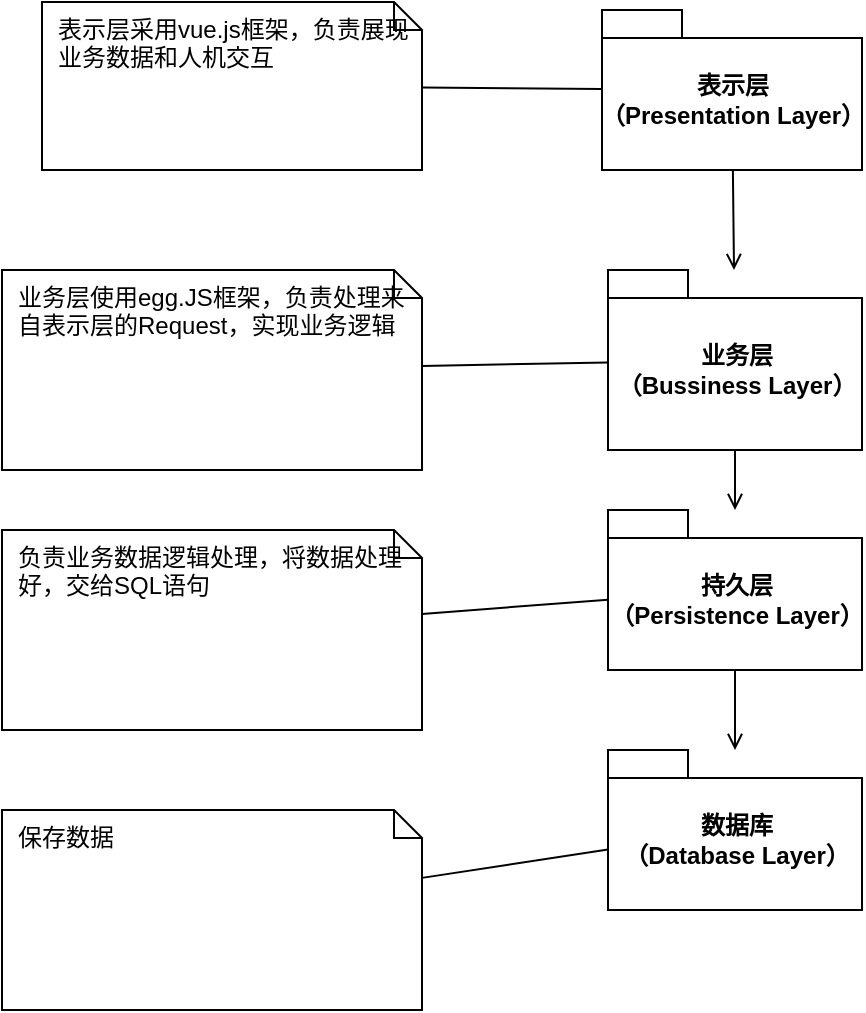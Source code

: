 <mxfile version="10.5.9" type="github"><diagram id="h7QU__j5kNM2Pl8VuJEF" name="Page-1"><mxGraphModel dx="840" dy="490" grid="1" gridSize="10" guides="1" tooltips="1" connect="1" arrows="1" fold="1" page="1" pageScale="1" pageWidth="827" pageHeight="1169" math="0" shadow="0"><root><mxCell id="0"/><mxCell id="1" parent="0"/><mxCell id="LXDZz-sLJW7m17OhPN9D-10" style="edgeStyle=none;rounded=0;orthogonalLoop=1;jettySize=auto;html=1;endArrow=open;endFill=0;" edge="1" parent="1" source="LXDZz-sLJW7m17OhPN9D-2" target="LXDZz-sLJW7m17OhPN9D-4"><mxGeometry relative="1" as="geometry"/></mxCell><mxCell id="LXDZz-sLJW7m17OhPN9D-14" style="edgeStyle=none;rounded=0;orthogonalLoop=1;jettySize=auto;html=1;endArrow=none;endFill=0;" edge="1" parent="1" source="LXDZz-sLJW7m17OhPN9D-2" target="LXDZz-sLJW7m17OhPN9D-13"><mxGeometry relative="1" as="geometry"><mxPoint x="280" y="270" as="targetPoint"/></mxGeometry></mxCell><mxCell id="LXDZz-sLJW7m17OhPN9D-2" value="业务层&lt;br&gt;（Bussiness Layer）&lt;br&gt;" style="shape=folder;fontStyle=1;spacingTop=10;tabWidth=40;tabHeight=14;tabPosition=left;html=1;" vertex="1" parent="1"><mxGeometry x="343" y="230" width="127" height="90" as="geometry"/></mxCell><mxCell id="LXDZz-sLJW7m17OhPN9D-8" style="rounded=0;orthogonalLoop=1;jettySize=auto;html=1;endArrow=none;endFill=0;" edge="1" parent="1" source="LXDZz-sLJW7m17OhPN9D-3" target="LXDZz-sLJW7m17OhPN9D-7"><mxGeometry relative="1" as="geometry"/></mxCell><mxCell id="LXDZz-sLJW7m17OhPN9D-9" style="edgeStyle=none;rounded=0;orthogonalLoop=1;jettySize=auto;html=1;endArrow=open;endFill=0;" edge="1" parent="1" source="LXDZz-sLJW7m17OhPN9D-3" target="LXDZz-sLJW7m17OhPN9D-2"><mxGeometry relative="1" as="geometry"/></mxCell><mxCell id="LXDZz-sLJW7m17OhPN9D-3" value="表示层&lt;br&gt;（P&lt;span&gt;resentation Layer&lt;/span&gt;）&lt;br&gt;" style="shape=folder;fontStyle=1;spacingTop=10;tabWidth=40;tabHeight=14;tabPosition=left;html=1;" vertex="1" parent="1"><mxGeometry x="340" y="100" width="130" height="80" as="geometry"/></mxCell><mxCell id="LXDZz-sLJW7m17OhPN9D-11" style="edgeStyle=none;rounded=0;orthogonalLoop=1;jettySize=auto;html=1;endArrow=open;endFill=0;" edge="1" parent="1" source="LXDZz-sLJW7m17OhPN9D-4" target="LXDZz-sLJW7m17OhPN9D-5"><mxGeometry relative="1" as="geometry"/></mxCell><mxCell id="LXDZz-sLJW7m17OhPN9D-16" style="edgeStyle=none;rounded=0;orthogonalLoop=1;jettySize=auto;html=1;endArrow=none;endFill=0;" edge="1" parent="1" source="LXDZz-sLJW7m17OhPN9D-4" target="LXDZz-sLJW7m17OhPN9D-15"><mxGeometry relative="1" as="geometry"/></mxCell><mxCell id="LXDZz-sLJW7m17OhPN9D-4" value="持久层&lt;br&gt;（P&lt;span&gt;ersistence Layer&lt;/span&gt;）&lt;br&gt;" style="shape=folder;fontStyle=1;spacingTop=10;tabWidth=40;tabHeight=14;tabPosition=left;html=1;" vertex="1" parent="1"><mxGeometry x="343" y="350" width="127" height="80" as="geometry"/></mxCell><mxCell id="LXDZz-sLJW7m17OhPN9D-18" style="edgeStyle=none;rounded=0;orthogonalLoop=1;jettySize=auto;html=1;endArrow=none;endFill=0;" edge="1" parent="1" source="LXDZz-sLJW7m17OhPN9D-5" target="LXDZz-sLJW7m17OhPN9D-17"><mxGeometry relative="1" as="geometry"/></mxCell><mxCell id="LXDZz-sLJW7m17OhPN9D-5" value="数据库&lt;br&gt;（Database Layer）&lt;br&gt;" style="shape=folder;fontStyle=1;spacingTop=10;tabWidth=40;tabHeight=14;tabPosition=left;html=1;" vertex="1" parent="1"><mxGeometry x="343" y="470" width="127" height="80" as="geometry"/></mxCell><mxCell id="LXDZz-sLJW7m17OhPN9D-7" value="表示层采用vue.js框架，负责展现业务数据和人机交互" style="shape=note;whiteSpace=wrap;html=1;size=14;verticalAlign=top;align=left;spacingTop=0;spacingLeft=6;spacingRight=6;" vertex="1" parent="1"><mxGeometry x="60" y="96" width="190" height="84" as="geometry"/></mxCell><mxCell id="LXDZz-sLJW7m17OhPN9D-13" value="业务层使用egg.JS框架，负责处理来自表示层的Request，实现业务逻辑" style="shape=note;whiteSpace=wrap;html=1;size=14;verticalAlign=top;align=left;spacingTop=0;spacingLeft=6;spacingRight=6;" vertex="1" parent="1"><mxGeometry x="40" y="230" width="210" height="100" as="geometry"/></mxCell><mxCell id="LXDZz-sLJW7m17OhPN9D-15" value="负责业务数据逻辑处理，将数据处理好，交给SQL语句" style="shape=note;whiteSpace=wrap;html=1;size=14;verticalAlign=top;align=left;spacingTop=0;spacingLeft=6;spacingRight=6;" vertex="1" parent="1"><mxGeometry x="40" y="360" width="210" height="100" as="geometry"/></mxCell><mxCell id="LXDZz-sLJW7m17OhPN9D-17" value="保存数据" style="shape=note;whiteSpace=wrap;html=1;size=14;verticalAlign=top;align=left;spacingTop=0;spacingLeft=6;spacingRight=6;" vertex="1" parent="1"><mxGeometry x="40" y="500" width="210" height="100" as="geometry"/></mxCell></root></mxGraphModel></diagram></mxfile>